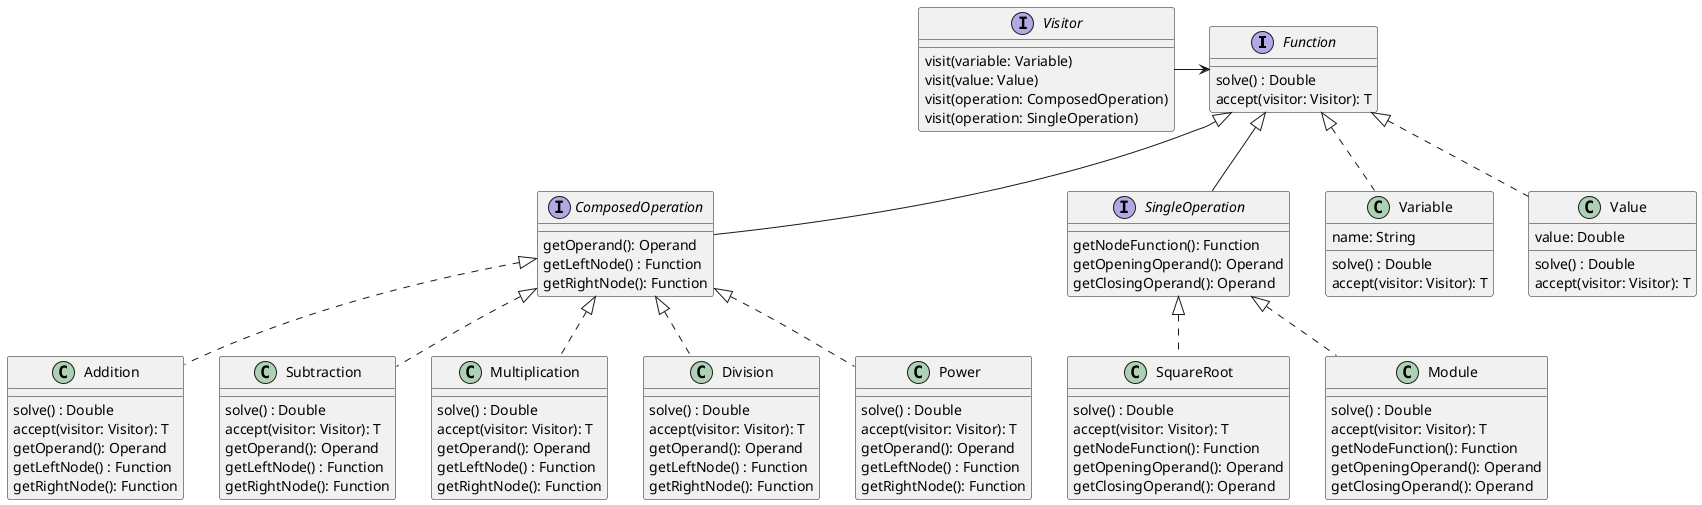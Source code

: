 @startuml

interface Function{
    solve() : Double
    accept(visitor: Visitor): T
    'use T for generics'
}


interface ComposedOperation implements Function{
    getOperand(): Operand
    getLeftNode() : Function
    getRightNode(): Function
}
interface SingleOperation implements Function{
    getNodeFunction(): Function
    getOpeningOperand(): Operand
    getClosingOperand(): Operand
}

class Addition implements ComposedOperation{
    solve() : Double
    accept(visitor: Visitor): T
    getOperand(): Operand
    getLeftNode() : Function
    getRightNode(): Function
}

class Subtraction implements ComposedOperation{
    solve() : Double
    accept(visitor: Visitor): T
    getOperand(): Operand
    getLeftNode() : Function
    getRightNode(): Function
}

class Multiplication implements ComposedOperation{
    solve() : Double
    accept(visitor: Visitor): T
    getOperand(): Operand
    getLeftNode() : Function
    getRightNode(): Function
}

class Division implements ComposedOperation {
    solve() : Double
    accept(visitor: Visitor): T
    getOperand(): Operand
    getLeftNode() : Function
    getRightNode(): Function
}

class Power implements ComposedOperation {
    solve() : Double
    accept(visitor: Visitor): T
    getOperand(): Operand
    getLeftNode() : Function
    getRightNode(): Function
}
class SquareRoot implements SingleOperation{
    solve() : Double
    accept(visitor: Visitor): T
    getNodeFunction(): Function
    getOpeningOperand(): Operand
    getClosingOperand(): Operand
}
class Module implements SingleOperation{
    solve() : Double
    accept(visitor: Visitor): T
    getNodeFunction(): Function
    getOpeningOperand(): Operand
    getClosingOperand(): Operand
}
class Variable implements Function{
    solve() : Double
    accept(visitor: Visitor): T
    name: String
}

class Value implements Function{
    solve() : Double
    accept(visitor: Visitor): T
    value: Double
}

interface Visitor{
    visit(variable: Variable)
    visit(value: Value)
    visit(operation: ComposedOperation)
    visit(operation: SingleOperation)
}

'A function is made of some operations, like sum, subs, multiplication ...'

Visitor -> Function
@enduml